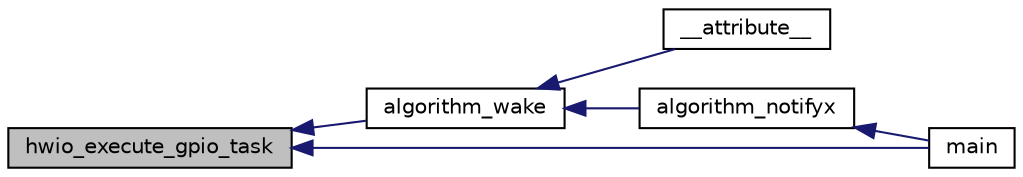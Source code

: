 digraph "hwio_execute_gpio_task"
{
 // INTERACTIVE_SVG=YES
  edge [fontname="Helvetica",fontsize="10",labelfontname="Helvetica",labelfontsize="10"];
  node [fontname="Helvetica",fontsize="10",shape=record];
  rankdir="LR";
  Node1 [label="hwio_execute_gpio_task",height=0.2,width=0.4,color="black", fillcolor="grey75", style="filled", fontcolor="black"];
  Node1 -> Node2 [dir="back",color="midnightblue",fontsize="10",style="solid"];
  Node2 [label="algorithm_wake",height=0.2,width=0.4,color="black", fillcolor="white", style="filled",URL="$dc/d87/a00032.html#a42ed16c7ef20e0c0031fe7ba7ae377b3",tooltip="Main processing loop for algorithm module. "];
  Node2 -> Node3 [dir="back",color="midnightblue",fontsize="10",style="solid"];
  Node3 [label="__attribute__",height=0.2,width=0.4,color="black", fillcolor="white", style="filled",URL="$d4/d8c/a00035.html#a2068c3c2584547dbc1c8b9bca2d55b18",tooltip="Fast timer interrupt to scan sensor element analog values. "];
  Node2 -> Node4 [dir="back",color="midnightblue",fontsize="10",style="solid"];
  Node4 [label="algorithm_notifyx",height=0.2,width=0.4,color="black", fillcolor="white", style="filled",URL="$dc/d87/a00032.html#a93269cdec3e21934aa9395440a2de605",tooltip="Algorithm module notification function. "];
  Node4 -> Node5 [dir="back",color="midnightblue",fontsize="10",style="solid"];
  Node5 [label="main",height=0.2,width=0.4,color="black", fillcolor="white", style="filled",URL="$d5/db6/a00042.html#a840291bc02cba5474a4cb46a9b9566fe",tooltip="System startup function. "];
  Node1 -> Node5 [dir="back",color="midnightblue",fontsize="10",style="solid"];
}
